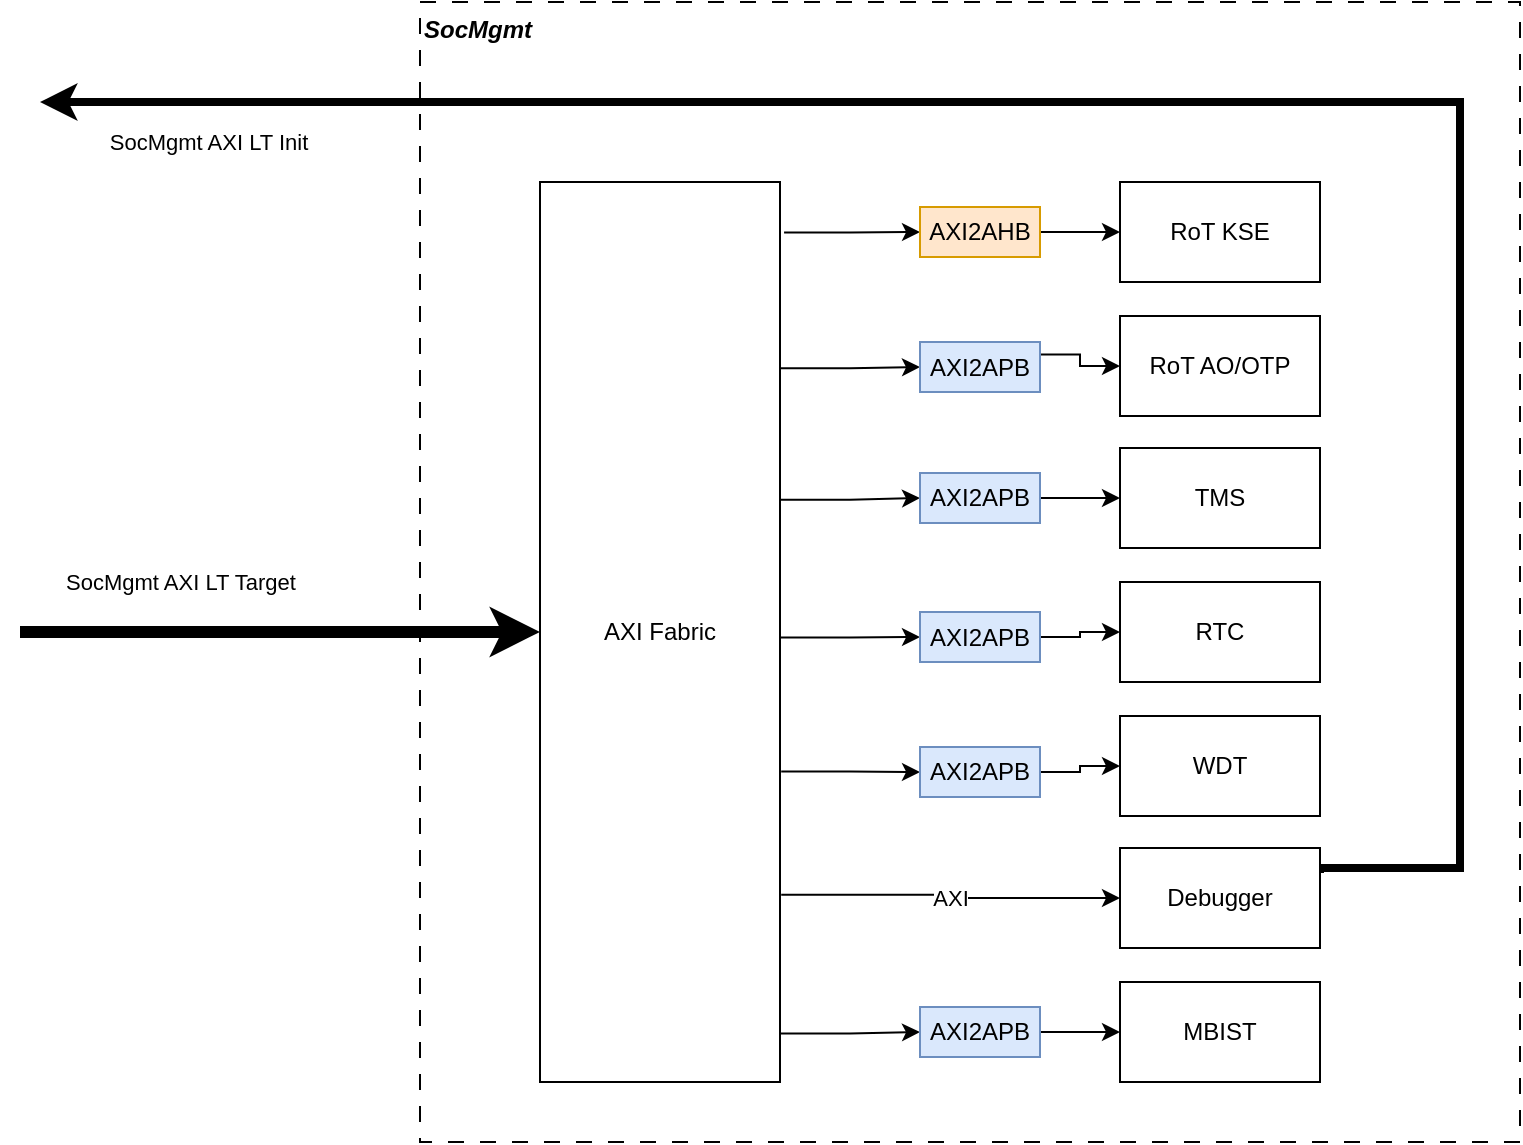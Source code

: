 <mxfile version="24.7.8" pages="2">
  <diagram id="0s85d6XQ3hucB6xodaO3" name="soc_mgmt_fabric">
    <mxGraphModel dx="1308" dy="1164" grid="1" gridSize="10" guides="1" tooltips="1" connect="1" arrows="1" fold="1" page="1" pageScale="1" pageWidth="850" pageHeight="1100" math="0" shadow="0">
      <root>
        <mxCell id="0" />
        <mxCell id="1" parent="0" />
        <mxCell id="CFuLUNAaXIAf-ssiRvlZ-32" value="SocMgmt" style="rounded=0;whiteSpace=wrap;html=1;dashed=1;dashPattern=8 8;verticalAlign=top;align=left;fontStyle=3" parent="1" vertex="1">
          <mxGeometry x="240" y="70" width="550" height="570" as="geometry" />
        </mxCell>
        <mxCell id="CFuLUNAaXIAf-ssiRvlZ-6" value="AXI" style="edgeStyle=orthogonalEdgeStyle;rounded=0;orthogonalLoop=1;jettySize=auto;html=1;exitX=1.005;exitY=0.792;exitDx=0;exitDy=0;entryX=0;entryY=0.5;entryDx=0;entryDy=0;exitPerimeter=0;" parent="1" source="CFuLUNAaXIAf-ssiRvlZ-2" target="CFuLUNAaXIAf-ssiRvlZ-5" edge="1">
          <mxGeometry relative="1" as="geometry" />
        </mxCell>
        <mxCell id="CFuLUNAaXIAf-ssiRvlZ-20" style="edgeStyle=orthogonalEdgeStyle;rounded=0;orthogonalLoop=1;jettySize=auto;html=1;exitX=1.017;exitY=0.056;exitDx=0;exitDy=0;entryX=0;entryY=0.5;entryDx=0;entryDy=0;exitPerimeter=0;" parent="1" source="CFuLUNAaXIAf-ssiRvlZ-2" target="CFuLUNAaXIAf-ssiRvlZ-14" edge="1">
          <mxGeometry relative="1" as="geometry" />
        </mxCell>
        <mxCell id="CFuLUNAaXIAf-ssiRvlZ-21" style="edgeStyle=orthogonalEdgeStyle;rounded=0;orthogonalLoop=1;jettySize=auto;html=1;entryX=0;entryY=0.5;entryDx=0;entryDy=0;exitX=1;exitY=0.207;exitDx=0;exitDy=0;exitPerimeter=0;" parent="1" source="CFuLUNAaXIAf-ssiRvlZ-2" target="CFuLUNAaXIAf-ssiRvlZ-15" edge="1">
          <mxGeometry relative="1" as="geometry">
            <mxPoint x="430" y="253" as="sourcePoint" />
          </mxGeometry>
        </mxCell>
        <mxCell id="CFuLUNAaXIAf-ssiRvlZ-22" style="edgeStyle=orthogonalEdgeStyle;rounded=0;orthogonalLoop=1;jettySize=auto;html=1;exitX=0.992;exitY=0.353;exitDx=0;exitDy=0;entryX=0;entryY=0.5;entryDx=0;entryDy=0;exitPerimeter=0;" parent="1" source="CFuLUNAaXIAf-ssiRvlZ-2" target="CFuLUNAaXIAf-ssiRvlZ-16" edge="1">
          <mxGeometry relative="1" as="geometry" />
        </mxCell>
        <mxCell id="CFuLUNAaXIAf-ssiRvlZ-28" style="edgeStyle=orthogonalEdgeStyle;rounded=0;orthogonalLoop=1;jettySize=auto;html=1;exitX=1.001;exitY=0.946;exitDx=0;exitDy=0;entryX=0;entryY=0.5;entryDx=0;entryDy=0;exitPerimeter=0;" parent="1" source="CFuLUNAaXIAf-ssiRvlZ-2" target="CFuLUNAaXIAf-ssiRvlZ-19" edge="1">
          <mxGeometry relative="1" as="geometry" />
        </mxCell>
        <mxCell id="CFuLUNAaXIAf-ssiRvlZ-29" style="edgeStyle=orthogonalEdgeStyle;rounded=0;orthogonalLoop=1;jettySize=auto;html=1;exitX=0.994;exitY=0.506;exitDx=0;exitDy=0;entryX=0;entryY=0.5;entryDx=0;entryDy=0;exitPerimeter=0;" parent="1" source="CFuLUNAaXIAf-ssiRvlZ-2" target="CFuLUNAaXIAf-ssiRvlZ-17" edge="1">
          <mxGeometry relative="1" as="geometry" />
        </mxCell>
        <mxCell id="CFuLUNAaXIAf-ssiRvlZ-30" style="edgeStyle=orthogonalEdgeStyle;rounded=0;orthogonalLoop=1;jettySize=auto;html=1;exitX=1.005;exitY=0.655;exitDx=0;exitDy=0;entryX=0;entryY=0.5;entryDx=0;entryDy=0;exitPerimeter=0;" parent="1" source="CFuLUNAaXIAf-ssiRvlZ-2" target="CFuLUNAaXIAf-ssiRvlZ-18" edge="1">
          <mxGeometry relative="1" as="geometry" />
        </mxCell>
        <mxCell id="CFuLUNAaXIAf-ssiRvlZ-2" value="AXI Fabric" style="rounded=0;whiteSpace=wrap;html=1;" parent="1" vertex="1">
          <mxGeometry x="300" y="160" width="120" height="450" as="geometry" />
        </mxCell>
        <mxCell id="CFuLUNAaXIAf-ssiRvlZ-3" value="SocMgmt AXI LT Target" style="endArrow=classic;html=1;rounded=0;endWidth=20;strokeWidth=6;" parent="1" target="CFuLUNAaXIAf-ssiRvlZ-2" edge="1">
          <mxGeometry x="-0.385" y="25" width="50" height="50" relative="1" as="geometry">
            <mxPoint x="40" y="385" as="sourcePoint" />
            <mxPoint x="140" y="310" as="targetPoint" />
            <mxPoint as="offset" />
          </mxGeometry>
        </mxCell>
        <mxCell id="CFuLUNAaXIAf-ssiRvlZ-7" value="&amp;nbsp;SocMgmt AXI LT Init&amp;nbsp;" style="edgeStyle=orthogonalEdgeStyle;rounded=0;orthogonalLoop=1;jettySize=auto;html=1;exitX=1;exitY=0.25;exitDx=0;exitDy=0;strokeWidth=4;" parent="1" source="CFuLUNAaXIAf-ssiRvlZ-5" edge="1">
          <mxGeometry x="0.856" y="20" relative="1" as="geometry">
            <mxPoint x="50" y="120" as="targetPoint" />
            <Array as="points">
              <mxPoint x="690" y="503" />
              <mxPoint x="760" y="503" />
              <mxPoint x="760" y="120" />
            </Array>
            <mxPoint as="offset" />
          </mxGeometry>
        </mxCell>
        <mxCell id="CFuLUNAaXIAf-ssiRvlZ-5" value="Debugger" style="rounded=0;whiteSpace=wrap;html=1;" parent="1" vertex="1">
          <mxGeometry x="590" y="493" width="100" height="50" as="geometry" />
        </mxCell>
        <mxCell id="CFuLUNAaXIAf-ssiRvlZ-8" value="RoT KSE" style="rounded=0;whiteSpace=wrap;html=1;" parent="1" vertex="1">
          <mxGeometry x="590" y="160" width="100" height="50" as="geometry" />
        </mxCell>
        <mxCell id="CFuLUNAaXIAf-ssiRvlZ-9" value="RoT AO/OTP" style="rounded=0;whiteSpace=wrap;html=1;" parent="1" vertex="1">
          <mxGeometry x="590" y="227" width="100" height="50" as="geometry" />
        </mxCell>
        <mxCell id="CFuLUNAaXIAf-ssiRvlZ-10" value="RTC" style="rounded=0;whiteSpace=wrap;html=1;" parent="1" vertex="1">
          <mxGeometry x="590" y="360" width="100" height="50" as="geometry" />
        </mxCell>
        <mxCell id="CFuLUNAaXIAf-ssiRvlZ-11" value="TMS" style="rounded=0;whiteSpace=wrap;html=1;" parent="1" vertex="1">
          <mxGeometry x="590" y="293" width="100" height="50" as="geometry" />
        </mxCell>
        <mxCell id="CFuLUNAaXIAf-ssiRvlZ-12" value="WDT" style="rounded=0;whiteSpace=wrap;html=1;" parent="1" vertex="1">
          <mxGeometry x="590" y="427" width="100" height="50" as="geometry" />
        </mxCell>
        <mxCell id="CFuLUNAaXIAf-ssiRvlZ-13" value="MBIST" style="rounded=0;whiteSpace=wrap;html=1;" parent="1" vertex="1">
          <mxGeometry x="590" y="560" width="100" height="50" as="geometry" />
        </mxCell>
        <mxCell id="CFuLUNAaXIAf-ssiRvlZ-24" style="edgeStyle=orthogonalEdgeStyle;rounded=0;orthogonalLoop=1;jettySize=auto;html=1;exitX=1;exitY=0.5;exitDx=0;exitDy=0;entryX=0;entryY=0.5;entryDx=0;entryDy=0;" parent="1" source="CFuLUNAaXIAf-ssiRvlZ-14" target="CFuLUNAaXIAf-ssiRvlZ-8" edge="1">
          <mxGeometry relative="1" as="geometry" />
        </mxCell>
        <mxCell id="CFuLUNAaXIAf-ssiRvlZ-14" value="AXI2AHB" style="rounded=0;whiteSpace=wrap;html=1;fillColor=#ffe6cc;strokeColor=#d79b00;" parent="1" vertex="1">
          <mxGeometry x="490" y="172.5" width="60" height="25" as="geometry" />
        </mxCell>
        <mxCell id="CFuLUNAaXIAf-ssiRvlZ-23" style="edgeStyle=orthogonalEdgeStyle;rounded=0;orthogonalLoop=1;jettySize=auto;html=1;exitX=1;exitY=0.25;exitDx=0;exitDy=0;entryX=0;entryY=0.5;entryDx=0;entryDy=0;" parent="1" source="CFuLUNAaXIAf-ssiRvlZ-15" target="CFuLUNAaXIAf-ssiRvlZ-9" edge="1">
          <mxGeometry relative="1" as="geometry" />
        </mxCell>
        <mxCell id="CFuLUNAaXIAf-ssiRvlZ-15" value="AXI2APB" style="rounded=0;whiteSpace=wrap;html=1;fillColor=#dae8fc;strokeColor=#6c8ebf;" parent="1" vertex="1">
          <mxGeometry x="490" y="240" width="60" height="25" as="geometry" />
        </mxCell>
        <mxCell id="CFuLUNAaXIAf-ssiRvlZ-25" style="edgeStyle=orthogonalEdgeStyle;rounded=0;orthogonalLoop=1;jettySize=auto;html=1;exitX=1;exitY=0.5;exitDx=0;exitDy=0;entryX=0;entryY=0.5;entryDx=0;entryDy=0;" parent="1" source="CFuLUNAaXIAf-ssiRvlZ-16" target="CFuLUNAaXIAf-ssiRvlZ-11" edge="1">
          <mxGeometry relative="1" as="geometry" />
        </mxCell>
        <mxCell id="CFuLUNAaXIAf-ssiRvlZ-16" value="AXI2APB" style="rounded=0;whiteSpace=wrap;html=1;fillColor=#dae8fc;strokeColor=#6c8ebf;" parent="1" vertex="1">
          <mxGeometry x="490" y="305.5" width="60" height="25" as="geometry" />
        </mxCell>
        <mxCell id="CFuLUNAaXIAf-ssiRvlZ-26" style="edgeStyle=orthogonalEdgeStyle;rounded=0;orthogonalLoop=1;jettySize=auto;html=1;exitX=1;exitY=0.5;exitDx=0;exitDy=0;entryX=0;entryY=0.5;entryDx=0;entryDy=0;" parent="1" source="CFuLUNAaXIAf-ssiRvlZ-17" target="CFuLUNAaXIAf-ssiRvlZ-10" edge="1">
          <mxGeometry relative="1" as="geometry" />
        </mxCell>
        <mxCell id="CFuLUNAaXIAf-ssiRvlZ-17" value="AXI2APB" style="rounded=0;whiteSpace=wrap;html=1;fillColor=#dae8fc;strokeColor=#6c8ebf;" parent="1" vertex="1">
          <mxGeometry x="490" y="375" width="60" height="25" as="geometry" />
        </mxCell>
        <mxCell id="CFuLUNAaXIAf-ssiRvlZ-27" style="edgeStyle=orthogonalEdgeStyle;rounded=0;orthogonalLoop=1;jettySize=auto;html=1;exitX=1;exitY=0.5;exitDx=0;exitDy=0;entryX=0;entryY=0.5;entryDx=0;entryDy=0;" parent="1" source="CFuLUNAaXIAf-ssiRvlZ-18" target="CFuLUNAaXIAf-ssiRvlZ-12" edge="1">
          <mxGeometry relative="1" as="geometry" />
        </mxCell>
        <mxCell id="CFuLUNAaXIAf-ssiRvlZ-18" value="AXI2APB" style="rounded=0;whiteSpace=wrap;html=1;fillColor=#dae8fc;strokeColor=#6c8ebf;" parent="1" vertex="1">
          <mxGeometry x="490" y="442.5" width="60" height="25" as="geometry" />
        </mxCell>
        <mxCell id="CFuLUNAaXIAf-ssiRvlZ-31" style="edgeStyle=orthogonalEdgeStyle;rounded=0;orthogonalLoop=1;jettySize=auto;html=1;exitX=1;exitY=0.5;exitDx=0;exitDy=0;entryX=0;entryY=0.5;entryDx=0;entryDy=0;" parent="1" source="CFuLUNAaXIAf-ssiRvlZ-19" target="CFuLUNAaXIAf-ssiRvlZ-13" edge="1">
          <mxGeometry relative="1" as="geometry" />
        </mxCell>
        <mxCell id="CFuLUNAaXIAf-ssiRvlZ-19" value="AXI2APB" style="rounded=0;whiteSpace=wrap;html=1;fillColor=#dae8fc;strokeColor=#6c8ebf;" parent="1" vertex="1">
          <mxGeometry x="490" y="572.5" width="60" height="25" as="geometry" />
        </mxCell>
      </root>
    </mxGraphModel>
  </diagram>
  <diagram id="8yg1g_gP3WT4OLbqd5GK" name="Page-2">
    <mxGraphModel dx="1314" dy="1116" grid="1" gridSize="10" guides="1" tooltips="1" connect="1" arrows="1" fold="1" page="1" pageScale="1" pageWidth="850" pageHeight="1100" math="0" shadow="0">
      <root>
        <mxCell id="0" />
        <mxCell id="1" parent="0" />
      </root>
    </mxGraphModel>
  </diagram>
</mxfile>

